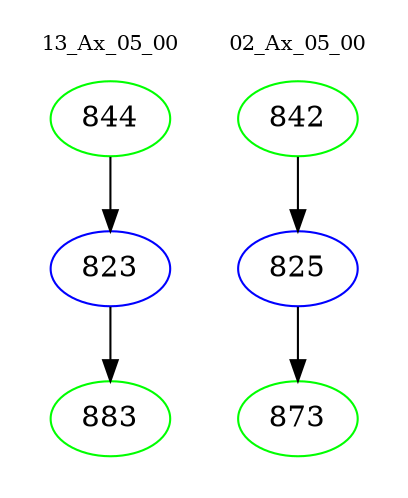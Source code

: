 digraph{
subgraph cluster_0 {
color = white
label = "13_Ax_05_00";
fontsize=10;
T0_844 [label="844", color="green"]
T0_844 -> T0_823 [color="black"]
T0_823 [label="823", color="blue"]
T0_823 -> T0_883 [color="black"]
T0_883 [label="883", color="green"]
}
subgraph cluster_1 {
color = white
label = "02_Ax_05_00";
fontsize=10;
T1_842 [label="842", color="green"]
T1_842 -> T1_825 [color="black"]
T1_825 [label="825", color="blue"]
T1_825 -> T1_873 [color="black"]
T1_873 [label="873", color="green"]
}
}
